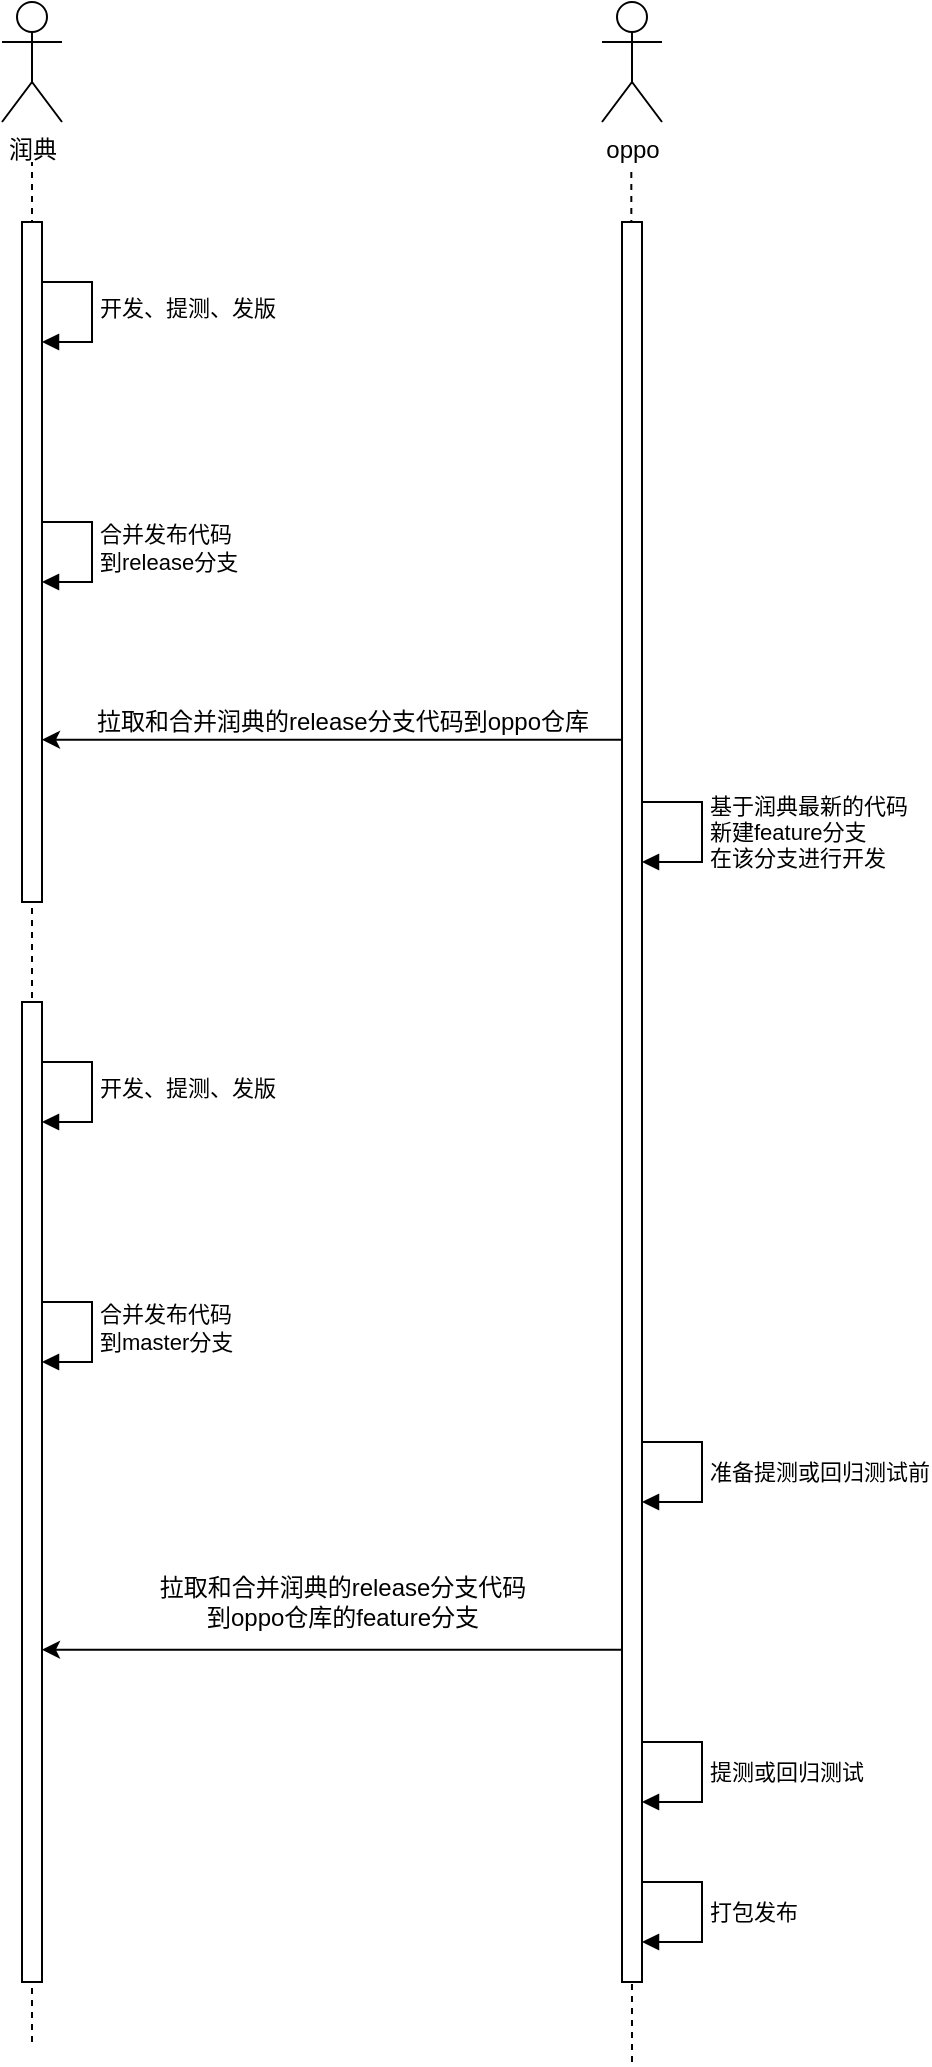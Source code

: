 <mxfile version="24.0.5" type="github">
  <diagram name="第 1 页" id="YQSnKAG-CkbCW_agBmFR">
    <mxGraphModel dx="1195" dy="622" grid="1" gridSize="10" guides="1" tooltips="1" connect="1" arrows="1" fold="1" page="1" pageScale="1" pageWidth="827" pageHeight="1169" math="0" shadow="0">
      <root>
        <mxCell id="0" />
        <mxCell id="1" parent="0" />
        <mxCell id="x32YYk-rLdXgTgHHnrs6-28" value="开发、提测、发版" style="html=1;align=left;spacingLeft=2;endArrow=block;rounded=0;edgeStyle=orthogonalEdgeStyle;curved=0;rounded=0;" edge="1" parent="1">
          <mxGeometry relative="1" as="geometry">
            <mxPoint x="255" y="280" as="sourcePoint" />
            <Array as="points">
              <mxPoint x="285" y="310" />
            </Array>
            <mxPoint x="260" y="310.0" as="targetPoint" />
          </mxGeometry>
        </mxCell>
        <mxCell id="x32YYk-rLdXgTgHHnrs6-29" value="润典" style="shape=umlActor;verticalLabelPosition=bottom;verticalAlign=top;html=1;" vertex="1" parent="1">
          <mxGeometry x="240" y="140" width="30" height="60" as="geometry" />
        </mxCell>
        <mxCell id="x32YYk-rLdXgTgHHnrs6-30" value="oppo" style="shape=umlActor;verticalLabelPosition=bottom;verticalAlign=top;html=1;" vertex="1" parent="1">
          <mxGeometry x="540" y="140" width="30" height="60" as="geometry" />
        </mxCell>
        <mxCell id="x32YYk-rLdXgTgHHnrs6-31" value="" style="endArrow=none;dashed=1;html=1;rounded=0;" edge="1" parent="1">
          <mxGeometry width="50" height="50" relative="1" as="geometry">
            <mxPoint x="555" y="1170" as="sourcePoint" />
            <mxPoint x="554.66" y="224" as="targetPoint" />
          </mxGeometry>
        </mxCell>
        <mxCell id="x32YYk-rLdXgTgHHnrs6-32" value="" style="endArrow=none;dashed=1;html=1;rounded=0;" edge="1" parent="1">
          <mxGeometry width="50" height="50" relative="1" as="geometry">
            <mxPoint x="255" y="360.0" as="sourcePoint" />
            <mxPoint x="255" y="220" as="targetPoint" />
          </mxGeometry>
        </mxCell>
        <mxCell id="x32YYk-rLdXgTgHHnrs6-34" value="" style="endArrow=none;dashed=1;html=1;rounded=0;" edge="1" parent="1" source="x32YYk-rLdXgTgHHnrs6-45">
          <mxGeometry width="50" height="50" relative="1" as="geometry">
            <mxPoint x="255" y="850" as="sourcePoint" />
            <mxPoint x="255" y="470" as="targetPoint" />
          </mxGeometry>
        </mxCell>
        <mxCell id="x32YYk-rLdXgTgHHnrs6-35" value="" style="endArrow=classic;endFill=1;html=1;rounded=0;" edge="1" parent="1">
          <mxGeometry width="160" relative="1" as="geometry">
            <mxPoint x="260" y="508.86" as="sourcePoint" />
            <mxPoint x="260" y="508.86" as="targetPoint" />
          </mxGeometry>
        </mxCell>
        <mxCell id="x32YYk-rLdXgTgHHnrs6-36" value="拉取和合并润典的release分支代码到oppo仓库" style="text;html=1;align=center;verticalAlign=middle;resizable=0;points=[];autosize=1;strokeColor=none;fillColor=none;" vertex="1" parent="1">
          <mxGeometry x="275" y="485" width="270" height="30" as="geometry" />
        </mxCell>
        <mxCell id="x32YYk-rLdXgTgHHnrs6-37" value="" style="html=1;points=[[0,0,0,0,5],[0,1,0,0,-5],[1,0,0,0,5],[1,1,0,0,-5]];perimeter=orthogonalPerimeter;outlineConnect=0;targetShapes=umlLifeline;portConstraint=eastwest;newEdgeStyle={&quot;curved&quot;:0,&quot;rounded&quot;:0};" vertex="1" parent="1">
          <mxGeometry x="550" y="250" width="10" height="880" as="geometry" />
        </mxCell>
        <mxCell id="x32YYk-rLdXgTgHHnrs6-38" value="基于润典最新的代码&lt;div&gt;新建feature分支&lt;div&gt;&lt;div&gt;&lt;div&gt;&lt;div&gt;在该分支进行开发&lt;/div&gt;&lt;/div&gt;&lt;/div&gt;&lt;/div&gt;&lt;/div&gt;" style="html=1;align=left;spacingLeft=2;endArrow=block;rounded=0;edgeStyle=orthogonalEdgeStyle;curved=0;rounded=0;" edge="1" parent="1">
          <mxGeometry relative="1" as="geometry">
            <mxPoint x="560" y="540" as="sourcePoint" />
            <Array as="points">
              <mxPoint x="590" y="540" />
              <mxPoint x="590" y="570" />
            </Array>
            <mxPoint x="560" y="570.0" as="targetPoint" />
          </mxGeometry>
        </mxCell>
        <mxCell id="x32YYk-rLdXgTgHHnrs6-39" value="合并发布代码&lt;div&gt;到release分支&lt;/div&gt;" style="html=1;align=left;spacingLeft=2;endArrow=block;rounded=0;edgeStyle=orthogonalEdgeStyle;curved=0;rounded=0;" edge="1" parent="1">
          <mxGeometry relative="1" as="geometry">
            <mxPoint x="255" y="400" as="sourcePoint" />
            <Array as="points">
              <mxPoint x="285" y="430" />
            </Array>
            <mxPoint x="260" y="430.0" as="targetPoint" />
          </mxGeometry>
        </mxCell>
        <mxCell id="x32YYk-rLdXgTgHHnrs6-46" value="" style="endArrow=none;dashed=1;html=1;rounded=0;" edge="1" parent="1" target="x32YYk-rLdXgTgHHnrs6-45">
          <mxGeometry width="50" height="50" relative="1" as="geometry">
            <mxPoint x="255" y="1160" as="sourcePoint" />
            <mxPoint x="255" y="470" as="targetPoint" />
          </mxGeometry>
        </mxCell>
        <mxCell id="x32YYk-rLdXgTgHHnrs6-47" value="" style="endArrow=classic;endFill=1;html=1;rounded=0;" edge="1" parent="1">
          <mxGeometry width="160" relative="1" as="geometry">
            <mxPoint x="550" y="508.86" as="sourcePoint" />
            <mxPoint x="260" y="508.86" as="targetPoint" />
          </mxGeometry>
        </mxCell>
        <mxCell id="x32YYk-rLdXgTgHHnrs6-45" value="" style="html=1;points=[[0,0,0,0,5],[0,1,0,0,-5],[1,0,0,0,5],[1,1,0,0,-5]];perimeter=orthogonalPerimeter;outlineConnect=0;targetShapes=umlLifeline;portConstraint=eastwest;newEdgeStyle={&quot;curved&quot;:0,&quot;rounded&quot;:0};" vertex="1" parent="1">
          <mxGeometry x="250" y="250" width="10" height="340" as="geometry" />
        </mxCell>
        <mxCell id="x32YYk-rLdXgTgHHnrs6-50" value="开发、提测、发版" style="html=1;align=left;spacingLeft=2;endArrow=block;rounded=0;edgeStyle=orthogonalEdgeStyle;curved=0;rounded=0;" edge="1" parent="1">
          <mxGeometry relative="1" as="geometry">
            <mxPoint x="255" y="670" as="sourcePoint" />
            <Array as="points">
              <mxPoint x="285" y="700" />
            </Array>
            <mxPoint x="260" y="700.0" as="targetPoint" />
          </mxGeometry>
        </mxCell>
        <mxCell id="x32YYk-rLdXgTgHHnrs6-51" value="" style="endArrow=none;dashed=1;html=1;rounded=0;" edge="1" parent="1" source="x32YYk-rLdXgTgHHnrs6-54">
          <mxGeometry width="50" height="50" relative="1" as="geometry">
            <mxPoint x="255" y="1240" as="sourcePoint" />
            <mxPoint x="255" y="860" as="targetPoint" />
          </mxGeometry>
        </mxCell>
        <mxCell id="x32YYk-rLdXgTgHHnrs6-52" value="" style="endArrow=classic;endFill=1;html=1;rounded=0;" edge="1" parent="1">
          <mxGeometry width="160" relative="1" as="geometry">
            <mxPoint x="260" y="958.86" as="sourcePoint" />
            <mxPoint x="260" y="958.86" as="targetPoint" />
          </mxGeometry>
        </mxCell>
        <mxCell id="x32YYk-rLdXgTgHHnrs6-53" value="合并发布代码&lt;div&gt;到master分支&lt;/div&gt;" style="html=1;align=left;spacingLeft=2;endArrow=block;rounded=0;edgeStyle=orthogonalEdgeStyle;curved=0;rounded=0;" edge="1" parent="1">
          <mxGeometry relative="1" as="geometry">
            <mxPoint x="255" y="790" as="sourcePoint" />
            <Array as="points">
              <mxPoint x="285" y="820" />
            </Array>
            <mxPoint x="260" y="820.0" as="targetPoint" />
          </mxGeometry>
        </mxCell>
        <mxCell id="x32YYk-rLdXgTgHHnrs6-54" value="" style="html=1;points=[[0,0,0,0,5],[0,1,0,0,-5],[1,0,0,0,5],[1,1,0,0,-5]];perimeter=orthogonalPerimeter;outlineConnect=0;targetShapes=umlLifeline;portConstraint=eastwest;newEdgeStyle={&quot;curved&quot;:0,&quot;rounded&quot;:0};" vertex="1" parent="1">
          <mxGeometry x="250" y="640" width="10" height="490" as="geometry" />
        </mxCell>
        <mxCell id="x32YYk-rLdXgTgHHnrs6-55" value="" style="endArrow=classic;endFill=1;html=1;rounded=0;" edge="1" parent="1">
          <mxGeometry width="160" relative="1" as="geometry">
            <mxPoint x="260" y="963.86" as="sourcePoint" />
            <mxPoint x="260" y="963.86" as="targetPoint" />
          </mxGeometry>
        </mxCell>
        <mxCell id="x32YYk-rLdXgTgHHnrs6-56" value="拉取和合并润典的release分支代码&lt;div&gt;到oppo仓库的feature分支&lt;/div&gt;" style="text;html=1;align=center;verticalAlign=middle;resizable=0;points=[];autosize=1;strokeColor=none;fillColor=none;" vertex="1" parent="1">
          <mxGeometry x="305" y="920" width="210" height="40" as="geometry" />
        </mxCell>
        <mxCell id="x32YYk-rLdXgTgHHnrs6-57" value="" style="endArrow=classic;endFill=1;html=1;rounded=0;" edge="1" parent="1">
          <mxGeometry width="160" relative="1" as="geometry">
            <mxPoint x="550" y="963.86" as="sourcePoint" />
            <mxPoint x="260" y="963.86" as="targetPoint" />
          </mxGeometry>
        </mxCell>
        <mxCell id="x32YYk-rLdXgTgHHnrs6-59" value="准备提测或回归测试前" style="html=1;align=left;spacingLeft=2;endArrow=block;rounded=0;edgeStyle=orthogonalEdgeStyle;curved=0;rounded=0;" edge="1" parent="1">
          <mxGeometry relative="1" as="geometry">
            <mxPoint x="560" y="860" as="sourcePoint" />
            <Array as="points">
              <mxPoint x="590" y="860" />
              <mxPoint x="590" y="890" />
            </Array>
            <mxPoint x="560" y="890.0" as="targetPoint" />
            <mxPoint as="offset" />
          </mxGeometry>
        </mxCell>
        <mxCell id="x32YYk-rLdXgTgHHnrs6-60" value="提测或回归测试" style="html=1;align=left;spacingLeft=2;endArrow=block;rounded=0;edgeStyle=orthogonalEdgeStyle;curved=0;rounded=0;" edge="1" parent="1">
          <mxGeometry relative="1" as="geometry">
            <mxPoint x="560" y="1010" as="sourcePoint" />
            <Array as="points">
              <mxPoint x="590" y="1010" />
              <mxPoint x="590" y="1040" />
            </Array>
            <mxPoint x="560" y="1040.0" as="targetPoint" />
            <mxPoint as="offset" />
          </mxGeometry>
        </mxCell>
        <mxCell id="x32YYk-rLdXgTgHHnrs6-61" value="打包发布" style="html=1;align=left;spacingLeft=2;endArrow=block;rounded=0;edgeStyle=orthogonalEdgeStyle;curved=0;rounded=0;" edge="1" parent="1">
          <mxGeometry relative="1" as="geometry">
            <mxPoint x="560" y="1080" as="sourcePoint" />
            <Array as="points">
              <mxPoint x="590" y="1080" />
              <mxPoint x="590" y="1110" />
            </Array>
            <mxPoint x="560" y="1110.0" as="targetPoint" />
            <mxPoint as="offset" />
          </mxGeometry>
        </mxCell>
      </root>
    </mxGraphModel>
  </diagram>
</mxfile>
